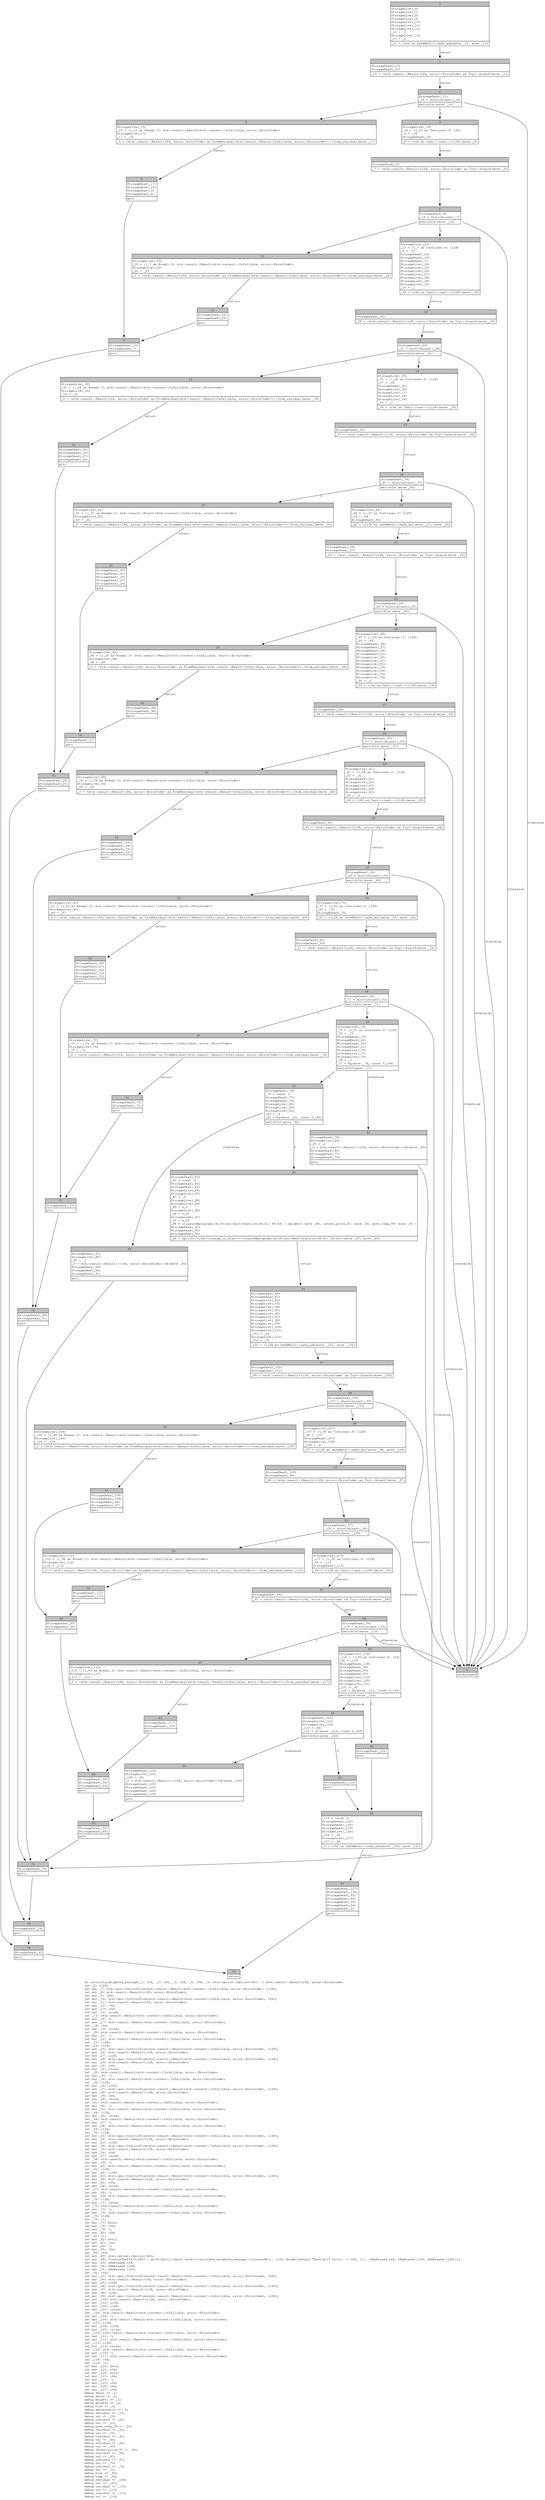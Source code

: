digraph Mir_0_2852 {
    graph [fontname="Courier, monospace"];
    node [fontname="Courier, monospace"];
    edge [fontname="Courier, monospace"];
    label=<fn calculate_weighted_average(_1: i64, _2: i64, _3: i64, _4: i64, _5: std::option::Option&lt;i64&gt;) -&gt; std::result::Result&lt;i64, error::ErrorCode&gt;<br align="left"/>let _6: i128;<br align="left"/>let mut _7: std::ops::ControlFlow&lt;std::result::Result&lt;std::convert::Infallible, error::ErrorCode&gt;, i128&gt;;<br align="left"/>let mut _8: std::result::Result&lt;i128, error::ErrorCode&gt;;<br align="left"/>let mut _9: i64;<br align="left"/>let mut _10: std::ops::ControlFlow&lt;std::result::Result&lt;std::convert::Infallible, error::ErrorCode&gt;, i64&gt;;<br align="left"/>let mut _11: std::result::Result&lt;i64, error::ErrorCode&gt;;<br align="left"/>let mut _12: i64;<br align="left"/>let mut _13: i64;<br align="left"/>let mut _14: isize;<br align="left"/>let _15: std::result::Result&lt;std::convert::Infallible, error::ErrorCode&gt;;<br align="left"/>let mut _16: !;<br align="left"/>let mut _17: std::result::Result&lt;std::convert::Infallible, error::ErrorCode&gt;;<br align="left"/>let _18: i64;<br align="left"/>let mut _19: isize;<br align="left"/>let _20: std::result::Result&lt;std::convert::Infallible, error::ErrorCode&gt;;<br align="left"/>let mut _21: !;<br align="left"/>let mut _22: std::result::Result&lt;std::convert::Infallible, error::ErrorCode&gt;;<br align="left"/>let _23: i128;<br align="left"/>let _24: i128;<br align="left"/>let mut _25: std::ops::ControlFlow&lt;std::result::Result&lt;std::convert::Infallible, error::ErrorCode&gt;, i128&gt;;<br align="left"/>let mut _26: std::result::Result&lt;i128, error::ErrorCode&gt;;<br align="left"/>let mut _27: i128;<br align="left"/>let mut _28: std::ops::ControlFlow&lt;std::result::Result&lt;std::convert::Infallible, error::ErrorCode&gt;, i128&gt;;<br align="left"/>let mut _29: std::result::Result&lt;i128, error::ErrorCode&gt;;<br align="left"/>let mut _30: i64;<br align="left"/>let mut _31: isize;<br align="left"/>let _32: std::result::Result&lt;std::convert::Infallible, error::ErrorCode&gt;;<br align="left"/>let mut _33: !;<br align="left"/>let mut _34: std::result::Result&lt;std::convert::Infallible, error::ErrorCode&gt;;<br align="left"/>let _35: i128;<br align="left"/>let mut _36: i128;<br align="left"/>let mut _37: std::ops::ControlFlow&lt;std::result::Result&lt;std::convert::Infallible, error::ErrorCode&gt;, i128&gt;;<br align="left"/>let mut _38: std::result::Result&lt;i128, error::ErrorCode&gt;;<br align="left"/>let mut _39: i64;<br align="left"/>let mut _40: isize;<br align="left"/>let _41: std::result::Result&lt;std::convert::Infallible, error::ErrorCode&gt;;<br align="left"/>let mut _42: !;<br align="left"/>let mut _43: std::result::Result&lt;std::convert::Infallible, error::ErrorCode&gt;;<br align="left"/>let _44: i128;<br align="left"/>let mut _45: isize;<br align="left"/>let _46: std::result::Result&lt;std::convert::Infallible, error::ErrorCode&gt;;<br align="left"/>let mut _47: !;<br align="left"/>let mut _48: std::result::Result&lt;std::convert::Infallible, error::ErrorCode&gt;;<br align="left"/>let _49: i128;<br align="left"/>let _50: i128;<br align="left"/>let mut _51: std::ops::ControlFlow&lt;std::result::Result&lt;std::convert::Infallible, error::ErrorCode&gt;, i128&gt;;<br align="left"/>let mut _52: std::result::Result&lt;i128, error::ErrorCode&gt;;<br align="left"/>let mut _53: i128;<br align="left"/>let mut _54: std::ops::ControlFlow&lt;std::result::Result&lt;std::convert::Infallible, error::ErrorCode&gt;, i128&gt;;<br align="left"/>let mut _55: std::result::Result&lt;i128, error::ErrorCode&gt;;<br align="left"/>let mut _56: i64;<br align="left"/>let mut _57: isize;<br align="left"/>let _58: std::result::Result&lt;std::convert::Infallible, error::ErrorCode&gt;;<br align="left"/>let mut _59: !;<br align="left"/>let mut _60: std::result::Result&lt;std::convert::Infallible, error::ErrorCode&gt;;<br align="left"/>let _61: i128;<br align="left"/>let mut _62: i128;<br align="left"/>let mut _63: std::ops::ControlFlow&lt;std::result::Result&lt;std::convert::Infallible, error::ErrorCode&gt;, i128&gt;;<br align="left"/>let mut _64: std::result::Result&lt;i128, error::ErrorCode&gt;;<br align="left"/>let mut _65: i64;<br align="left"/>let mut _66: isize;<br align="left"/>let _67: std::result::Result&lt;std::convert::Infallible, error::ErrorCode&gt;;<br align="left"/>let mut _68: !;<br align="left"/>let mut _69: std::result::Result&lt;std::convert::Infallible, error::ErrorCode&gt;;<br align="left"/>let _70: i128;<br align="left"/>let mut _71: isize;<br align="left"/>let _72: std::result::Result&lt;std::convert::Infallible, error::ErrorCode&gt;;<br align="left"/>let mut _73: !;<br align="left"/>let mut _74: std::result::Result&lt;std::convert::Infallible, error::ErrorCode&gt;;<br align="left"/>let _75: i128;<br align="left"/>let _76: ();<br align="left"/>let mut _77: bool;<br align="left"/>let mut _78: i64;<br align="left"/>let mut _79: !;<br align="left"/>let mut _80: i64;<br align="left"/>let _81: ();<br align="left"/>let mut _82: bool;<br align="left"/>let mut _83: i64;<br align="left"/>let mut _84: !;<br align="left"/>let mut _85: i64;<br align="left"/>let _86: i64;<br align="left"/>let mut _87: std::option::Option&lt;i64&gt;;<br align="left"/>let mut _88: Closure(DefId(0:2853 ~ drift[d311]::math::stats::calculate_weighted_average::{closure#0}), [i32, Binder(extern &quot;RustCall&quot; fn(()) -&gt; i64, []), (&amp;ReErased i64, &amp;ReErased i128, &amp;ReErased i128)]);<br align="left"/>let mut _89: &amp;ReErased i64;<br align="left"/>let mut _90: &amp;ReErased i128;<br align="left"/>let mut _91: &amp;ReErased i128;<br align="left"/>let _92: i64;<br align="left"/>let mut _93: std::ops::ControlFlow&lt;std::result::Result&lt;std::convert::Infallible, error::ErrorCode&gt;, i64&gt;;<br align="left"/>let mut _94: std::result::Result&lt;i64, error::ErrorCode&gt;;<br align="left"/>let mut _95: i128;<br align="left"/>let mut _96: std::ops::ControlFlow&lt;std::result::Result&lt;std::convert::Infallible, error::ErrorCode&gt;, i128&gt;;<br align="left"/>let mut _97: std::result::Result&lt;i128, error::ErrorCode&gt;;<br align="left"/>let mut _98: i128;<br align="left"/>let mut _99: std::ops::ControlFlow&lt;std::result::Result&lt;std::convert::Infallible, error::ErrorCode&gt;, i128&gt;;<br align="left"/>let mut _100: std::result::Result&lt;i128, error::ErrorCode&gt;;<br align="left"/>let mut _101: i128;<br align="left"/>let mut _102: i128;<br align="left"/>let mut _103: isize;<br align="left"/>let _104: std::result::Result&lt;std::convert::Infallible, error::ErrorCode&gt;;<br align="left"/>let mut _105: !;<br align="left"/>let mut _106: std::result::Result&lt;std::convert::Infallible, error::ErrorCode&gt;;<br align="left"/>let _107: i128;<br align="left"/>let mut _108: i128;<br align="left"/>let mut _109: isize;<br align="left"/>let _110: std::result::Result&lt;std::convert::Infallible, error::ErrorCode&gt;;<br align="left"/>let mut _111: !;<br align="left"/>let mut _112: std::result::Result&lt;std::convert::Infallible, error::ErrorCode&gt;;<br align="left"/>let _113: i128;<br align="left"/>let mut _114: isize;<br align="left"/>let _115: std::result::Result&lt;std::convert::Infallible, error::ErrorCode&gt;;<br align="left"/>let mut _116: !;<br align="left"/>let mut _117: std::result::Result&lt;std::convert::Infallible, error::ErrorCode&gt;;<br align="left"/>let _118: i64;<br align="left"/>let _119: ();<br align="left"/>let mut _120: bool;<br align="left"/>let mut _121: i64;<br align="left"/>let mut _122: bool;<br align="left"/>let mut _123: i64;<br align="left"/>let mut _124: !;<br align="left"/>let mut _125: i64;<br align="left"/>let mut _126: i64;<br align="left"/>let mut _127: i64;<br align="left"/>debug data1 =&gt; _1;<br align="left"/>debug data2 =&gt; _2;<br align="left"/>debug weight1 =&gt; _3;<br align="left"/>debug weight2 =&gt; _4;<br align="left"/>debug bias =&gt; _5;<br align="left"/>debug denominator =&gt; _6;<br align="left"/>debug residual =&gt; _15;<br align="left"/>debug val =&gt; _18;<br align="left"/>debug residual =&gt; _20;<br align="left"/>debug val =&gt; _23;<br align="left"/>debug prev_twap_99 =&gt; _24;<br align="left"/>debug residual =&gt; _32;<br align="left"/>debug val =&gt; _35;<br align="left"/>debug residual =&gt; _41;<br align="left"/>debug val =&gt; _44;<br align="left"/>debug residual =&gt; _46;<br align="left"/>debug val =&gt; _49;<br align="left"/>debug latest_price_01 =&gt; _50;<br align="left"/>debug residual =&gt; _58;<br align="left"/>debug val =&gt; _61;<br align="left"/>debug residual =&gt; _67;<br align="left"/>debug val =&gt; _70;<br align="left"/>debug residual =&gt; _72;<br align="left"/>debug val =&gt; _75;<br align="left"/>debug bias =&gt; _86;<br align="left"/>debug twap =&gt; _92;<br align="left"/>debug residual =&gt; _104;<br align="left"/>debug val =&gt; _107;<br align="left"/>debug residual =&gt; _110;<br align="left"/>debug val =&gt; _113;<br align="left"/>debug residual =&gt; _115;<br align="left"/>debug val =&gt; _118;<br align="left"/>>;
    bb0__0_2852 [shape="none", label=<<table border="0" cellborder="1" cellspacing="0"><tr><td bgcolor="gray" align="center" colspan="1">0</td></tr><tr><td align="left" balign="left">StorageLive(_6)<br/>StorageLive(_7)<br/>StorageLive(_8)<br/>StorageLive(_9)<br/>StorageLive(_10)<br/>StorageLive(_11)<br/>StorageLive(_12)<br/>_12 = _3<br/>StorageLive(_13)<br/>_13 = _4<br/></td></tr><tr><td align="left">_11 = &lt;i64 as SafeMath&gt;::safe_add(move _12, move _13)</td></tr></table>>];
    bb1__0_2852 [shape="none", label=<<table border="0" cellborder="1" cellspacing="0"><tr><td bgcolor="gray" align="center" colspan="1">1</td></tr><tr><td align="left" balign="left">StorageDead(_13)<br/>StorageDead(_12)<br/></td></tr><tr><td align="left">_10 = &lt;std::result::Result&lt;i64, error::ErrorCode&gt; as Try&gt;::branch(move _11)</td></tr></table>>];
    bb2__0_2852 [shape="none", label=<<table border="0" cellborder="1" cellspacing="0"><tr><td bgcolor="gray" align="center" colspan="1">2</td></tr><tr><td align="left" balign="left">StorageDead(_11)<br/>_14 = discriminant(_10)<br/></td></tr><tr><td align="left">switchInt(move _14)</td></tr></table>>];
    bb3__0_2852 [shape="none", label=<<table border="0" cellborder="1" cellspacing="0"><tr><td bgcolor="gray" align="center" colspan="1">3</td></tr><tr><td align="left" balign="left">StorageLive(_18)<br/>_18 = ((_10 as Continue).0: i64)<br/>_9 = _18<br/>StorageDead(_18)<br/></td></tr><tr><td align="left">_8 = &lt;i64 as Cast&gt;::cast::&lt;i128&gt;(move _9)</td></tr></table>>];
    bb4__0_2852 [shape="none", label=<<table border="0" cellborder="1" cellspacing="0"><tr><td bgcolor="gray" align="center" colspan="1">4</td></tr><tr><td align="left">unreachable</td></tr></table>>];
    bb5__0_2852 [shape="none", label=<<table border="0" cellborder="1" cellspacing="0"><tr><td bgcolor="gray" align="center" colspan="1">5</td></tr><tr><td align="left" balign="left">StorageLive(_15)<br/>_15 = ((_10 as Break).0: std::result::Result&lt;std::convert::Infallible, error::ErrorCode&gt;)<br/>StorageLive(_17)<br/>_17 = _15<br/></td></tr><tr><td align="left">_0 = &lt;std::result::Result&lt;i64, error::ErrorCode&gt; as FromResidual&lt;std::result::Result&lt;Infallible, error::ErrorCode&gt;&gt;&gt;::from_residual(move _17)</td></tr></table>>];
    bb6__0_2852 [shape="none", label=<<table border="0" cellborder="1" cellspacing="0"><tr><td bgcolor="gray" align="center" colspan="1">6</td></tr><tr><td align="left" balign="left">StorageDead(_17)<br/>StorageDead(_15)<br/>StorageDead(_9)<br/>StorageDead(_8)<br/></td></tr><tr><td align="left">goto</td></tr></table>>];
    bb7__0_2852 [shape="none", label=<<table border="0" cellborder="1" cellspacing="0"><tr><td bgcolor="gray" align="center" colspan="1">7</td></tr><tr><td align="left" balign="left">StorageDead(_9)<br/></td></tr><tr><td align="left">_7 = &lt;std::result::Result&lt;i128, error::ErrorCode&gt; as Try&gt;::branch(move _8)</td></tr></table>>];
    bb8__0_2852 [shape="none", label=<<table border="0" cellborder="1" cellspacing="0"><tr><td bgcolor="gray" align="center" colspan="1">8</td></tr><tr><td align="left" balign="left">StorageDead(_8)<br/>_19 = discriminant(_7)<br/></td></tr><tr><td align="left">switchInt(move _19)</td></tr></table>>];
    bb9__0_2852 [shape="none", label=<<table border="0" cellborder="1" cellspacing="0"><tr><td bgcolor="gray" align="center" colspan="1">9</td></tr><tr><td align="left" balign="left">StorageLive(_23)<br/>_23 = ((_7 as Continue).0: i128)<br/>_6 = _23<br/>StorageDead(_23)<br/>StorageDead(_10)<br/>StorageDead(_7)<br/>StorageLive(_24)<br/>StorageLive(_25)<br/>StorageLive(_26)<br/>StorageLive(_27)<br/>StorageLive(_28)<br/>StorageLive(_29)<br/>StorageLive(_30)<br/>_30 = _1<br/></td></tr><tr><td align="left">_29 = &lt;i64 as Cast&gt;::cast::&lt;i128&gt;(move _30)</td></tr></table>>];
    bb10__0_2852 [shape="none", label=<<table border="0" cellborder="1" cellspacing="0"><tr><td bgcolor="gray" align="center" colspan="1">10</td></tr><tr><td align="left" balign="left">StorageLive(_20)<br/>_20 = ((_7 as Break).0: std::result::Result&lt;std::convert::Infallible, error::ErrorCode&gt;)<br/>StorageLive(_22)<br/>_22 = _20<br/></td></tr><tr><td align="left">_0 = &lt;std::result::Result&lt;i64, error::ErrorCode&gt; as FromResidual&lt;std::result::Result&lt;Infallible, error::ErrorCode&gt;&gt;&gt;::from_residual(move _22)</td></tr></table>>];
    bb11__0_2852 [shape="none", label=<<table border="0" cellborder="1" cellspacing="0"><tr><td bgcolor="gray" align="center" colspan="1">11</td></tr><tr><td align="left" balign="left">StorageDead(_22)<br/>StorageDead(_20)<br/></td></tr><tr><td align="left">goto</td></tr></table>>];
    bb12__0_2852 [shape="none", label=<<table border="0" cellborder="1" cellspacing="0"><tr><td bgcolor="gray" align="center" colspan="1">12</td></tr><tr><td align="left" balign="left">StorageDead(_30)<br/></td></tr><tr><td align="left">_28 = &lt;std::result::Result&lt;i128, error::ErrorCode&gt; as Try&gt;::branch(move _29)</td></tr></table>>];
    bb13__0_2852 [shape="none", label=<<table border="0" cellborder="1" cellspacing="0"><tr><td bgcolor="gray" align="center" colspan="1">13</td></tr><tr><td align="left" balign="left">StorageDead(_29)<br/>_31 = discriminant(_28)<br/></td></tr><tr><td align="left">switchInt(move _31)</td></tr></table>>];
    bb14__0_2852 [shape="none", label=<<table border="0" cellborder="1" cellspacing="0"><tr><td bgcolor="gray" align="center" colspan="1">14</td></tr><tr><td align="left" balign="left">StorageLive(_35)<br/>_35 = ((_28 as Continue).0: i128)<br/>_27 = _35<br/>StorageDead(_35)<br/>StorageLive(_36)<br/>StorageLive(_37)<br/>StorageLive(_38)<br/>StorageLive(_39)<br/>_39 = _3<br/></td></tr><tr><td align="left">_38 = &lt;i64 as Cast&gt;::cast::&lt;i128&gt;(move _39)</td></tr></table>>];
    bb15__0_2852 [shape="none", label=<<table border="0" cellborder="1" cellspacing="0"><tr><td bgcolor="gray" align="center" colspan="1">15</td></tr><tr><td align="left" balign="left">StorageLive(_32)<br/>_32 = ((_28 as Break).0: std::result::Result&lt;std::convert::Infallible, error::ErrorCode&gt;)<br/>StorageLive(_34)<br/>_34 = _32<br/></td></tr><tr><td align="left">_0 = &lt;std::result::Result&lt;i64, error::ErrorCode&gt; as FromResidual&lt;std::result::Result&lt;Infallible, error::ErrorCode&gt;&gt;&gt;::from_residual(move _34)</td></tr></table>>];
    bb16__0_2852 [shape="none", label=<<table border="0" cellborder="1" cellspacing="0"><tr><td bgcolor="gray" align="center" colspan="1">16</td></tr><tr><td align="left" balign="left">StorageDead(_34)<br/>StorageDead(_32)<br/>StorageDead(_27)<br/>StorageDead(_26)<br/></td></tr><tr><td align="left">goto</td></tr></table>>];
    bb17__0_2852 [shape="none", label=<<table border="0" cellborder="1" cellspacing="0"><tr><td bgcolor="gray" align="center" colspan="1">17</td></tr><tr><td align="left" balign="left">StorageDead(_39)<br/></td></tr><tr><td align="left">_37 = &lt;std::result::Result&lt;i128, error::ErrorCode&gt; as Try&gt;::branch(move _38)</td></tr></table>>];
    bb18__0_2852 [shape="none", label=<<table border="0" cellborder="1" cellspacing="0"><tr><td bgcolor="gray" align="center" colspan="1">18</td></tr><tr><td align="left" balign="left">StorageDead(_38)<br/>_40 = discriminant(_37)<br/></td></tr><tr><td align="left">switchInt(move _40)</td></tr></table>>];
    bb19__0_2852 [shape="none", label=<<table border="0" cellborder="1" cellspacing="0"><tr><td bgcolor="gray" align="center" colspan="1">19</td></tr><tr><td align="left" balign="left">StorageLive(_44)<br/>_44 = ((_37 as Continue).0: i128)<br/>_36 = _44<br/>StorageDead(_44)<br/></td></tr><tr><td align="left">_26 = &lt;i128 as SafeMath&gt;::safe_mul(move _27, move _36)</td></tr></table>>];
    bb20__0_2852 [shape="none", label=<<table border="0" cellborder="1" cellspacing="0"><tr><td bgcolor="gray" align="center" colspan="1">20</td></tr><tr><td align="left" balign="left">StorageLive(_41)<br/>_41 = ((_37 as Break).0: std::result::Result&lt;std::convert::Infallible, error::ErrorCode&gt;)<br/>StorageLive(_43)<br/>_43 = _41<br/></td></tr><tr><td align="left">_0 = &lt;std::result::Result&lt;i64, error::ErrorCode&gt; as FromResidual&lt;std::result::Result&lt;Infallible, error::ErrorCode&gt;&gt;&gt;::from_residual(move _43)</td></tr></table>>];
    bb21__0_2852 [shape="none", label=<<table border="0" cellborder="1" cellspacing="0"><tr><td bgcolor="gray" align="center" colspan="1">21</td></tr><tr><td align="left" balign="left">StorageDead(_43)<br/>StorageDead(_41)<br/>StorageDead(_36)<br/>StorageDead(_27)<br/>StorageDead(_26)<br/></td></tr><tr><td align="left">goto</td></tr></table>>];
    bb22__0_2852 [shape="none", label=<<table border="0" cellborder="1" cellspacing="0"><tr><td bgcolor="gray" align="center" colspan="1">22</td></tr><tr><td align="left" balign="left">StorageDead(_36)<br/>StorageDead(_27)<br/></td></tr><tr><td align="left">_25 = &lt;std::result::Result&lt;i128, error::ErrorCode&gt; as Try&gt;::branch(move _26)</td></tr></table>>];
    bb23__0_2852 [shape="none", label=<<table border="0" cellborder="1" cellspacing="0"><tr><td bgcolor="gray" align="center" colspan="1">23</td></tr><tr><td align="left" balign="left">StorageDead(_26)<br/>_45 = discriminant(_25)<br/></td></tr><tr><td align="left">switchInt(move _45)</td></tr></table>>];
    bb24__0_2852 [shape="none", label=<<table border="0" cellborder="1" cellspacing="0"><tr><td bgcolor="gray" align="center" colspan="1">24</td></tr><tr><td align="left" balign="left">StorageLive(_49)<br/>_49 = ((_25 as Continue).0: i128)<br/>_24 = _49<br/>StorageDead(_49)<br/>StorageDead(_37)<br/>StorageDead(_28)<br/>StorageDead(_25)<br/>StorageLive(_50)<br/>StorageLive(_51)<br/>StorageLive(_52)<br/>StorageLive(_53)<br/>StorageLive(_54)<br/>StorageLive(_55)<br/>StorageLive(_56)<br/>_56 = _2<br/></td></tr><tr><td align="left">_55 = &lt;i64 as Cast&gt;::cast::&lt;i128&gt;(move _56)</td></tr></table>>];
    bb25__0_2852 [shape="none", label=<<table border="0" cellborder="1" cellspacing="0"><tr><td bgcolor="gray" align="center" colspan="1">25</td></tr><tr><td align="left" balign="left">StorageLive(_46)<br/>_46 = ((_25 as Break).0: std::result::Result&lt;std::convert::Infallible, error::ErrorCode&gt;)<br/>StorageLive(_48)<br/>_48 = _46<br/></td></tr><tr><td align="left">_0 = &lt;std::result::Result&lt;i64, error::ErrorCode&gt; as FromResidual&lt;std::result::Result&lt;Infallible, error::ErrorCode&gt;&gt;&gt;::from_residual(move _48)</td></tr></table>>];
    bb26__0_2852 [shape="none", label=<<table border="0" cellborder="1" cellspacing="0"><tr><td bgcolor="gray" align="center" colspan="1">26</td></tr><tr><td align="left" balign="left">StorageDead(_48)<br/>StorageDead(_46)<br/></td></tr><tr><td align="left">goto</td></tr></table>>];
    bb27__0_2852 [shape="none", label=<<table border="0" cellborder="1" cellspacing="0"><tr><td bgcolor="gray" align="center" colspan="1">27</td></tr><tr><td align="left" balign="left">StorageDead(_56)<br/></td></tr><tr><td align="left">_54 = &lt;std::result::Result&lt;i128, error::ErrorCode&gt; as Try&gt;::branch(move _55)</td></tr></table>>];
    bb28__0_2852 [shape="none", label=<<table border="0" cellborder="1" cellspacing="0"><tr><td bgcolor="gray" align="center" colspan="1">28</td></tr><tr><td align="left" balign="left">StorageDead(_55)<br/>_57 = discriminant(_54)<br/></td></tr><tr><td align="left">switchInt(move _57)</td></tr></table>>];
    bb29__0_2852 [shape="none", label=<<table border="0" cellborder="1" cellspacing="0"><tr><td bgcolor="gray" align="center" colspan="1">29</td></tr><tr><td align="left" balign="left">StorageLive(_61)<br/>_61 = ((_54 as Continue).0: i128)<br/>_53 = _61<br/>StorageDead(_61)<br/>StorageLive(_62)<br/>StorageLive(_63)<br/>StorageLive(_64)<br/>StorageLive(_65)<br/>_65 = _4<br/></td></tr><tr><td align="left">_64 = &lt;i64 as Cast&gt;::cast::&lt;i128&gt;(move _65)</td></tr></table>>];
    bb30__0_2852 [shape="none", label=<<table border="0" cellborder="1" cellspacing="0"><tr><td bgcolor="gray" align="center" colspan="1">30</td></tr><tr><td align="left" balign="left">StorageLive(_58)<br/>_58 = ((_54 as Break).0: std::result::Result&lt;std::convert::Infallible, error::ErrorCode&gt;)<br/>StorageLive(_60)<br/>_60 = _58<br/></td></tr><tr><td align="left">_0 = &lt;std::result::Result&lt;i64, error::ErrorCode&gt; as FromResidual&lt;std::result::Result&lt;Infallible, error::ErrorCode&gt;&gt;&gt;::from_residual(move _60)</td></tr></table>>];
    bb31__0_2852 [shape="none", label=<<table border="0" cellborder="1" cellspacing="0"><tr><td bgcolor="gray" align="center" colspan="1">31</td></tr><tr><td align="left" balign="left">StorageDead(_60)<br/>StorageDead(_58)<br/>StorageDead(_53)<br/>StorageDead(_52)<br/></td></tr><tr><td align="left">goto</td></tr></table>>];
    bb32__0_2852 [shape="none", label=<<table border="0" cellborder="1" cellspacing="0"><tr><td bgcolor="gray" align="center" colspan="1">32</td></tr><tr><td align="left" balign="left">StorageDead(_65)<br/></td></tr><tr><td align="left">_63 = &lt;std::result::Result&lt;i128, error::ErrorCode&gt; as Try&gt;::branch(move _64)</td></tr></table>>];
    bb33__0_2852 [shape="none", label=<<table border="0" cellborder="1" cellspacing="0"><tr><td bgcolor="gray" align="center" colspan="1">33</td></tr><tr><td align="left" balign="left">StorageDead(_64)<br/>_66 = discriminant(_63)<br/></td></tr><tr><td align="left">switchInt(move _66)</td></tr></table>>];
    bb34__0_2852 [shape="none", label=<<table border="0" cellborder="1" cellspacing="0"><tr><td bgcolor="gray" align="center" colspan="1">34</td></tr><tr><td align="left" balign="left">StorageLive(_70)<br/>_70 = ((_63 as Continue).0: i128)<br/>_62 = _70<br/>StorageDead(_70)<br/></td></tr><tr><td align="left">_52 = &lt;i128 as SafeMath&gt;::safe_mul(move _53, move _62)</td></tr></table>>];
    bb35__0_2852 [shape="none", label=<<table border="0" cellborder="1" cellspacing="0"><tr><td bgcolor="gray" align="center" colspan="1">35</td></tr><tr><td align="left" balign="left">StorageLive(_67)<br/>_67 = ((_63 as Break).0: std::result::Result&lt;std::convert::Infallible, error::ErrorCode&gt;)<br/>StorageLive(_69)<br/>_69 = _67<br/></td></tr><tr><td align="left">_0 = &lt;std::result::Result&lt;i64, error::ErrorCode&gt; as FromResidual&lt;std::result::Result&lt;Infallible, error::ErrorCode&gt;&gt;&gt;::from_residual(move _69)</td></tr></table>>];
    bb36__0_2852 [shape="none", label=<<table border="0" cellborder="1" cellspacing="0"><tr><td bgcolor="gray" align="center" colspan="1">36</td></tr><tr><td align="left" balign="left">StorageDead(_69)<br/>StorageDead(_67)<br/>StorageDead(_62)<br/>StorageDead(_53)<br/>StorageDead(_52)<br/></td></tr><tr><td align="left">goto</td></tr></table>>];
    bb37__0_2852 [shape="none", label=<<table border="0" cellborder="1" cellspacing="0"><tr><td bgcolor="gray" align="center" colspan="1">37</td></tr><tr><td align="left" balign="left">StorageDead(_62)<br/>StorageDead(_53)<br/></td></tr><tr><td align="left">_51 = &lt;std::result::Result&lt;i128, error::ErrorCode&gt; as Try&gt;::branch(move _52)</td></tr></table>>];
    bb38__0_2852 [shape="none", label=<<table border="0" cellborder="1" cellspacing="0"><tr><td bgcolor="gray" align="center" colspan="1">38</td></tr><tr><td align="left" balign="left">StorageDead(_52)<br/>_71 = discriminant(_51)<br/></td></tr><tr><td align="left">switchInt(move _71)</td></tr></table>>];
    bb39__0_2852 [shape="none", label=<<table border="0" cellborder="1" cellspacing="0"><tr><td bgcolor="gray" align="center" colspan="1">39</td></tr><tr><td align="left" balign="left">StorageLive(_75)<br/>_75 = ((_51 as Continue).0: i128)<br/>_50 = _75<br/>StorageDead(_75)<br/>StorageDead(_63)<br/>StorageDead(_54)<br/>StorageDead(_51)<br/>StorageLive(_76)<br/>StorageLive(_77)<br/>StorageLive(_78)<br/>_78 = _3<br/>_77 = Eq(move _78, const 0_i64)<br/></td></tr><tr><td align="left">switchInt(move _77)</td></tr></table>>];
    bb40__0_2852 [shape="none", label=<<table border="0" cellborder="1" cellspacing="0"><tr><td bgcolor="gray" align="center" colspan="1">40</td></tr><tr><td align="left" balign="left">StorageLive(_72)<br/>_72 = ((_51 as Break).0: std::result::Result&lt;std::convert::Infallible, error::ErrorCode&gt;)<br/>StorageLive(_74)<br/>_74 = _72<br/></td></tr><tr><td align="left">_0 = &lt;std::result::Result&lt;i64, error::ErrorCode&gt; as FromResidual&lt;std::result::Result&lt;Infallible, error::ErrorCode&gt;&gt;&gt;::from_residual(move _74)</td></tr></table>>];
    bb41__0_2852 [shape="none", label=<<table border="0" cellborder="1" cellspacing="0"><tr><td bgcolor="gray" align="center" colspan="1">41</td></tr><tr><td align="left" balign="left">StorageDead(_74)<br/>StorageDead(_72)<br/></td></tr><tr><td align="left">goto</td></tr></table>>];
    bb42__0_2852 [shape="none", label=<<table border="0" cellborder="1" cellspacing="0"><tr><td bgcolor="gray" align="center" colspan="1">42</td></tr><tr><td align="left" balign="left">StorageDead(_78)<br/>StorageLive(_80)<br/>_80 = _2<br/>_0 = std::result::Result::&lt;i64, error::ErrorCode&gt;::Ok(move _80)<br/>StorageDead(_80)<br/>StorageDead(_77)<br/>StorageDead(_76)<br/></td></tr><tr><td align="left">goto</td></tr></table>>];
    bb43__0_2852 [shape="none", label=<<table border="0" cellborder="1" cellspacing="0"><tr><td bgcolor="gray" align="center" colspan="1">43</td></tr><tr><td align="left" balign="left">StorageDead(_78)<br/>_76 = const ()<br/>StorageDead(_77)<br/>StorageDead(_76)<br/>StorageLive(_81)<br/>StorageLive(_82)<br/>StorageLive(_83)<br/>_83 = _4<br/>_82 = Eq(move _83, const 0_i64)<br/></td></tr><tr><td align="left">switchInt(move _82)</td></tr></table>>];
    bb44__0_2852 [shape="none", label=<<table border="0" cellborder="1" cellspacing="0"><tr><td bgcolor="gray" align="center" colspan="1">44</td></tr><tr><td align="left" balign="left">StorageDead(_83)<br/>StorageLive(_85)<br/>_85 = _1<br/>_0 = std::result::Result::&lt;i64, error::ErrorCode&gt;::Ok(move _85)<br/>StorageDead(_85)<br/>StorageDead(_82)<br/>StorageDead(_81)<br/></td></tr><tr><td align="left">goto</td></tr></table>>];
    bb45__0_2852 [shape="none", label=<<table border="0" cellborder="1" cellspacing="0"><tr><td bgcolor="gray" align="center" colspan="1">45</td></tr><tr><td align="left" balign="left">StorageDead(_83)<br/>_81 = const ()<br/>StorageDead(_82)<br/>StorageDead(_81)<br/>StorageLive(_86)<br/>StorageLive(_87)<br/>_87 = _5<br/>StorageLive(_88)<br/>StorageLive(_89)<br/>_89 = &amp;_4<br/>StorageLive(_90)<br/>_90 = &amp;_50<br/>StorageLive(_91)<br/>_91 = &amp;_24<br/>_88 = {closure@programs/drift/src/math/stats.rs:40:41: 40:43} { weight2: move _89, latest_price_01: move _90, prev_twap_99: move _91 }<br/>StorageDead(_91)<br/>StorageDead(_90)<br/>StorageDead(_89)<br/></td></tr><tr><td align="left">_86 = Option::&lt;i64&gt;::unwrap_or_else::&lt;{closure@programs/drift/src/math/stats.rs:40:41: 40:43}&gt;(move _87, move _88)</td></tr></table>>];
    bb46__0_2852 [shape="none", label=<<table border="0" cellborder="1" cellspacing="0"><tr><td bgcolor="gray" align="center" colspan="1">46</td></tr><tr><td align="left" balign="left">StorageDead(_88)<br/>StorageDead(_87)<br/>StorageLive(_92)<br/>StorageLive(_93)<br/>StorageLive(_94)<br/>StorageLive(_95)<br/>StorageLive(_96)<br/>StorageLive(_97)<br/>StorageLive(_98)<br/>StorageLive(_99)<br/>StorageLive(_100)<br/>StorageLive(_101)<br/>_101 = _24<br/>StorageLive(_102)<br/>_102 = _50<br/></td></tr><tr><td align="left">_100 = &lt;i128 as SafeMath&gt;::safe_add(move _101, move _102)</td></tr></table>>];
    bb47__0_2852 [shape="none", label=<<table border="0" cellborder="1" cellspacing="0"><tr><td bgcolor="gray" align="center" colspan="1">47</td></tr><tr><td align="left" balign="left">StorageDead(_102)<br/>StorageDead(_101)<br/></td></tr><tr><td align="left">_99 = &lt;std::result::Result&lt;i128, error::ErrorCode&gt; as Try&gt;::branch(move _100)</td></tr></table>>];
    bb48__0_2852 [shape="none", label=<<table border="0" cellborder="1" cellspacing="0"><tr><td bgcolor="gray" align="center" colspan="1">48</td></tr><tr><td align="left" balign="left">StorageDead(_100)<br/>_103 = discriminant(_99)<br/></td></tr><tr><td align="left">switchInt(move _103)</td></tr></table>>];
    bb49__0_2852 [shape="none", label=<<table border="0" cellborder="1" cellspacing="0"><tr><td bgcolor="gray" align="center" colspan="1">49</td></tr><tr><td align="left" balign="left">StorageLive(_107)<br/>_107 = ((_99 as Continue).0: i128)<br/>_98 = _107<br/>StorageDead(_107)<br/>StorageLive(_108)<br/>_108 = _6<br/></td></tr><tr><td align="left">_97 = &lt;i128 as SafeMath&gt;::safe_div(move _98, move _108)</td></tr></table>>];
    bb50__0_2852 [shape="none", label=<<table border="0" cellborder="1" cellspacing="0"><tr><td bgcolor="gray" align="center" colspan="1">50</td></tr><tr><td align="left" balign="left">StorageLive(_104)<br/>_104 = ((_99 as Break).0: std::result::Result&lt;std::convert::Infallible, error::ErrorCode&gt;)<br/>StorageLive(_106)<br/>_106 = _104<br/></td></tr><tr><td align="left">_0 = &lt;std::result::Result&lt;i64, error::ErrorCode&gt; as FromResidual&lt;std::result::Result&lt;Infallible, error::ErrorCode&gt;&gt;&gt;::from_residual(move _106)</td></tr></table>>];
    bb51__0_2852 [shape="none", label=<<table border="0" cellborder="1" cellspacing="0"><tr><td bgcolor="gray" align="center" colspan="1">51</td></tr><tr><td align="left" balign="left">StorageDead(_106)<br/>StorageDead(_104)<br/>StorageDead(_98)<br/>StorageDead(_97)<br/></td></tr><tr><td align="left">goto</td></tr></table>>];
    bb52__0_2852 [shape="none", label=<<table border="0" cellborder="1" cellspacing="0"><tr><td bgcolor="gray" align="center" colspan="1">52</td></tr><tr><td align="left" balign="left">StorageDead(_108)<br/>StorageDead(_98)<br/></td></tr><tr><td align="left">_96 = &lt;std::result::Result&lt;i128, error::ErrorCode&gt; as Try&gt;::branch(move _97)</td></tr></table>>];
    bb53__0_2852 [shape="none", label=<<table border="0" cellborder="1" cellspacing="0"><tr><td bgcolor="gray" align="center" colspan="1">53</td></tr><tr><td align="left" balign="left">StorageDead(_97)<br/>_109 = discriminant(_96)<br/></td></tr><tr><td align="left">switchInt(move _109)</td></tr></table>>];
    bb54__0_2852 [shape="none", label=<<table border="0" cellborder="1" cellspacing="0"><tr><td bgcolor="gray" align="center" colspan="1">54</td></tr><tr><td align="left" balign="left">StorageLive(_113)<br/>_113 = ((_96 as Continue).0: i128)<br/>_95 = _113<br/>StorageDead(_113)<br/></td></tr><tr><td align="left">_94 = &lt;i128 as Cast&gt;::cast::&lt;i64&gt;(move _95)</td></tr></table>>];
    bb55__0_2852 [shape="none", label=<<table border="0" cellborder="1" cellspacing="0"><tr><td bgcolor="gray" align="center" colspan="1">55</td></tr><tr><td align="left" balign="left">StorageLive(_110)<br/>_110 = ((_96 as Break).0: std::result::Result&lt;std::convert::Infallible, error::ErrorCode&gt;)<br/>StorageLive(_112)<br/>_112 = _110<br/></td></tr><tr><td align="left">_0 = &lt;std::result::Result&lt;i64, error::ErrorCode&gt; as FromResidual&lt;std::result::Result&lt;Infallible, error::ErrorCode&gt;&gt;&gt;::from_residual(move _112)</td></tr></table>>];
    bb56__0_2852 [shape="none", label=<<table border="0" cellborder="1" cellspacing="0"><tr><td bgcolor="gray" align="center" colspan="1">56</td></tr><tr><td align="left" balign="left">StorageDead(_112)<br/>StorageDead(_110)<br/></td></tr><tr><td align="left">goto</td></tr></table>>];
    bb57__0_2852 [shape="none", label=<<table border="0" cellborder="1" cellspacing="0"><tr><td bgcolor="gray" align="center" colspan="1">57</td></tr><tr><td align="left" balign="left">StorageDead(_95)<br/></td></tr><tr><td align="left">_93 = &lt;std::result::Result&lt;i64, error::ErrorCode&gt; as Try&gt;::branch(move _94)</td></tr></table>>];
    bb58__0_2852 [shape="none", label=<<table border="0" cellborder="1" cellspacing="0"><tr><td bgcolor="gray" align="center" colspan="1">58</td></tr><tr><td align="left" balign="left">StorageDead(_94)<br/>_114 = discriminant(_93)<br/></td></tr><tr><td align="left">switchInt(move _114)</td></tr></table>>];
    bb59__0_2852 [shape="none", label=<<table border="0" cellborder="1" cellspacing="0"><tr><td bgcolor="gray" align="center" colspan="1">59</td></tr><tr><td align="left" balign="left">StorageLive(_118)<br/>_118 = ((_93 as Continue).0: i64)<br/>_92 = _118<br/>StorageDead(_118)<br/>StorageDead(_99)<br/>StorageDead(_96)<br/>StorageDead(_93)<br/>StorageLive(_119)<br/>StorageLive(_120)<br/>StorageLive(_121)<br/>_121 = _92<br/>_120 = Eq(move _121, const 0_i64)<br/></td></tr><tr><td align="left">switchInt(move _120)</td></tr></table>>];
    bb60__0_2852 [shape="none", label=<<table border="0" cellborder="1" cellspacing="0"><tr><td bgcolor="gray" align="center" colspan="1">60</td></tr><tr><td align="left" balign="left">StorageLive(_115)<br/>_115 = ((_93 as Break).0: std::result::Result&lt;std::convert::Infallible, error::ErrorCode&gt;)<br/>StorageLive(_117)<br/>_117 = _115<br/></td></tr><tr><td align="left">_0 = &lt;std::result::Result&lt;i64, error::ErrorCode&gt; as FromResidual&lt;std::result::Result&lt;Infallible, error::ErrorCode&gt;&gt;&gt;::from_residual(move _117)</td></tr></table>>];
    bb61__0_2852 [shape="none", label=<<table border="0" cellborder="1" cellspacing="0"><tr><td bgcolor="gray" align="center" colspan="1">61</td></tr><tr><td align="left" balign="left">StorageDead(_117)<br/>StorageDead(_115)<br/></td></tr><tr><td align="left">goto</td></tr></table>>];
    bb62__0_2852 [shape="none", label=<<table border="0" cellborder="1" cellspacing="0"><tr><td bgcolor="gray" align="center" colspan="1">62</td></tr><tr><td align="left" balign="left">StorageDead(_121)<br/>StorageLive(_122)<br/>StorageLive(_123)<br/>_123 = _86<br/>_122 = Lt(move _123, const 0_i64)<br/></td></tr><tr><td align="left">switchInt(move _122)</td></tr></table>>];
    bb63__0_2852 [shape="none", label=<<table border="0" cellborder="1" cellspacing="0"><tr><td bgcolor="gray" align="center" colspan="1">63</td></tr><tr><td align="left" balign="left">StorageDead(_121)<br/></td></tr><tr><td align="left">goto</td></tr></table>>];
    bb64__0_2852 [shape="none", label=<<table border="0" cellborder="1" cellspacing="0"><tr><td bgcolor="gray" align="center" colspan="1">64</td></tr><tr><td align="left" balign="left">StorageDead(_123)<br/>StorageLive(_125)<br/>_125 = _92<br/>_0 = std::result::Result::&lt;i64, error::ErrorCode&gt;::Ok(move _125)<br/>StorageDead(_125)<br/>StorageDead(_122)<br/>StorageDead(_120)<br/>StorageDead(_119)<br/></td></tr><tr><td align="left">goto</td></tr></table>>];
    bb65__0_2852 [shape="none", label=<<table border="0" cellborder="1" cellspacing="0"><tr><td bgcolor="gray" align="center" colspan="1">65</td></tr><tr><td align="left" balign="left">StorageDead(_123)<br/></td></tr><tr><td align="left">goto</td></tr></table>>];
    bb66__0_2852 [shape="none", label=<<table border="0" cellborder="1" cellspacing="0"><tr><td bgcolor="gray" align="center" colspan="1">66</td></tr><tr><td align="left" balign="left">_119 = const ()<br/>StorageDead(_122)<br/>StorageDead(_120)<br/>StorageDead(_119)<br/>StorageLive(_126)<br/>_126 = _92<br/>StorageLive(_127)<br/>_127 = _86<br/></td></tr><tr><td align="left">_0 = &lt;i64 as SafeMath&gt;::safe_add(move _126, move _127)</td></tr></table>>];
    bb67__0_2852 [shape="none", label=<<table border="0" cellborder="1" cellspacing="0"><tr><td bgcolor="gray" align="center" colspan="1">67</td></tr><tr><td align="left" balign="left">StorageDead(_127)<br/>StorageDead(_126)<br/>StorageDead(_92)<br/>StorageDead(_86)<br/>StorageDead(_50)<br/>StorageDead(_24)<br/>StorageDead(_6)<br/></td></tr><tr><td align="left">goto</td></tr></table>>];
    bb68__0_2852 [shape="none", label=<<table border="0" cellborder="1" cellspacing="0"><tr><td bgcolor="gray" align="center" colspan="1">68</td></tr><tr><td align="left" balign="left">StorageDead(_95)<br/>StorageDead(_94)<br/></td></tr><tr><td align="left">goto</td></tr></table>>];
    bb69__0_2852 [shape="none", label=<<table border="0" cellborder="1" cellspacing="0"><tr><td bgcolor="gray" align="center" colspan="1">69</td></tr><tr><td align="left" balign="left">StorageDead(_99)<br/>StorageDead(_96)<br/>StorageDead(_93)<br/></td></tr><tr><td align="left">goto</td></tr></table>>];
    bb70__0_2852 [shape="none", label=<<table border="0" cellborder="1" cellspacing="0"><tr><td bgcolor="gray" align="center" colspan="1">70</td></tr><tr><td align="left" balign="left">StorageDead(_92)<br/>StorageDead(_86)<br/></td></tr><tr><td align="left">goto</td></tr></table>>];
    bb71__0_2852 [shape="none", label=<<table border="0" cellborder="1" cellspacing="0"><tr><td bgcolor="gray" align="center" colspan="1">71</td></tr><tr><td align="left" balign="left">StorageDead(_63)<br/></td></tr><tr><td align="left">goto</td></tr></table>>];
    bb72__0_2852 [shape="none", label=<<table border="0" cellborder="1" cellspacing="0"><tr><td bgcolor="gray" align="center" colspan="1">72</td></tr><tr><td align="left" balign="left">StorageDead(_54)<br/>StorageDead(_51)<br/></td></tr><tr><td align="left">goto</td></tr></table>>];
    bb73__0_2852 [shape="none", label=<<table border="0" cellborder="1" cellspacing="0"><tr><td bgcolor="gray" align="center" colspan="1">73</td></tr><tr><td align="left" balign="left">StorageDead(_50)<br/></td></tr><tr><td align="left">goto</td></tr></table>>];
    bb74__0_2852 [shape="none", label=<<table border="0" cellborder="1" cellspacing="0"><tr><td bgcolor="gray" align="center" colspan="1">74</td></tr><tr><td align="left" balign="left">StorageDead(_37)<br/></td></tr><tr><td align="left">goto</td></tr></table>>];
    bb75__0_2852 [shape="none", label=<<table border="0" cellborder="1" cellspacing="0"><tr><td bgcolor="gray" align="center" colspan="1">75</td></tr><tr><td align="left" balign="left">StorageDead(_28)<br/>StorageDead(_25)<br/></td></tr><tr><td align="left">goto</td></tr></table>>];
    bb76__0_2852 [shape="none", label=<<table border="0" cellborder="1" cellspacing="0"><tr><td bgcolor="gray" align="center" colspan="1">76</td></tr><tr><td align="left" balign="left">StorageDead(_24)<br/></td></tr><tr><td align="left">goto</td></tr></table>>];
    bb77__0_2852 [shape="none", label=<<table border="0" cellborder="1" cellspacing="0"><tr><td bgcolor="gray" align="center" colspan="1">77</td></tr><tr><td align="left" balign="left">StorageDead(_10)<br/>StorageDead(_7)<br/></td></tr><tr><td align="left">goto</td></tr></table>>];
    bb78__0_2852 [shape="none", label=<<table border="0" cellborder="1" cellspacing="0"><tr><td bgcolor="gray" align="center" colspan="1">78</td></tr><tr><td align="left" balign="left">StorageDead(_6)<br/></td></tr><tr><td align="left">goto</td></tr></table>>];
    bb79__0_2852 [shape="none", label=<<table border="0" cellborder="1" cellspacing="0"><tr><td bgcolor="gray" align="center" colspan="1">79</td></tr><tr><td align="left">return</td></tr></table>>];
    bb0__0_2852 -> bb1__0_2852 [label="return"];
    bb1__0_2852 -> bb2__0_2852 [label="return"];
    bb2__0_2852 -> bb3__0_2852 [label="0"];
    bb2__0_2852 -> bb5__0_2852 [label="1"];
    bb2__0_2852 -> bb4__0_2852 [label="otherwise"];
    bb3__0_2852 -> bb7__0_2852 [label="return"];
    bb5__0_2852 -> bb6__0_2852 [label="return"];
    bb6__0_2852 -> bb77__0_2852 [label=""];
    bb7__0_2852 -> bb8__0_2852 [label="return"];
    bb8__0_2852 -> bb9__0_2852 [label="0"];
    bb8__0_2852 -> bb10__0_2852 [label="1"];
    bb8__0_2852 -> bb4__0_2852 [label="otherwise"];
    bb9__0_2852 -> bb12__0_2852 [label="return"];
    bb10__0_2852 -> bb11__0_2852 [label="return"];
    bb11__0_2852 -> bb77__0_2852 [label=""];
    bb12__0_2852 -> bb13__0_2852 [label="return"];
    bb13__0_2852 -> bb14__0_2852 [label="0"];
    bb13__0_2852 -> bb15__0_2852 [label="1"];
    bb13__0_2852 -> bb4__0_2852 [label="otherwise"];
    bb14__0_2852 -> bb17__0_2852 [label="return"];
    bb15__0_2852 -> bb16__0_2852 [label="return"];
    bb16__0_2852 -> bb75__0_2852 [label=""];
    bb17__0_2852 -> bb18__0_2852 [label="return"];
    bb18__0_2852 -> bb19__0_2852 [label="0"];
    bb18__0_2852 -> bb20__0_2852 [label="1"];
    bb18__0_2852 -> bb4__0_2852 [label="otherwise"];
    bb19__0_2852 -> bb22__0_2852 [label="return"];
    bb20__0_2852 -> bb21__0_2852 [label="return"];
    bb21__0_2852 -> bb74__0_2852 [label=""];
    bb22__0_2852 -> bb23__0_2852 [label="return"];
    bb23__0_2852 -> bb24__0_2852 [label="0"];
    bb23__0_2852 -> bb25__0_2852 [label="1"];
    bb23__0_2852 -> bb4__0_2852 [label="otherwise"];
    bb24__0_2852 -> bb27__0_2852 [label="return"];
    bb25__0_2852 -> bb26__0_2852 [label="return"];
    bb26__0_2852 -> bb74__0_2852 [label=""];
    bb27__0_2852 -> bb28__0_2852 [label="return"];
    bb28__0_2852 -> bb29__0_2852 [label="0"];
    bb28__0_2852 -> bb30__0_2852 [label="1"];
    bb28__0_2852 -> bb4__0_2852 [label="otherwise"];
    bb29__0_2852 -> bb32__0_2852 [label="return"];
    bb30__0_2852 -> bb31__0_2852 [label="return"];
    bb31__0_2852 -> bb72__0_2852 [label=""];
    bb32__0_2852 -> bb33__0_2852 [label="return"];
    bb33__0_2852 -> bb34__0_2852 [label="0"];
    bb33__0_2852 -> bb35__0_2852 [label="1"];
    bb33__0_2852 -> bb4__0_2852 [label="otherwise"];
    bb34__0_2852 -> bb37__0_2852 [label="return"];
    bb35__0_2852 -> bb36__0_2852 [label="return"];
    bb36__0_2852 -> bb71__0_2852 [label=""];
    bb37__0_2852 -> bb38__0_2852 [label="return"];
    bb38__0_2852 -> bb39__0_2852 [label="0"];
    bb38__0_2852 -> bb40__0_2852 [label="1"];
    bb38__0_2852 -> bb4__0_2852 [label="otherwise"];
    bb39__0_2852 -> bb43__0_2852 [label="0"];
    bb39__0_2852 -> bb42__0_2852 [label="otherwise"];
    bb40__0_2852 -> bb41__0_2852 [label="return"];
    bb41__0_2852 -> bb71__0_2852 [label=""];
    bb42__0_2852 -> bb73__0_2852 [label=""];
    bb43__0_2852 -> bb45__0_2852 [label="0"];
    bb43__0_2852 -> bb44__0_2852 [label="otherwise"];
    bb44__0_2852 -> bb73__0_2852 [label=""];
    bb45__0_2852 -> bb46__0_2852 [label="return"];
    bb46__0_2852 -> bb47__0_2852 [label="return"];
    bb47__0_2852 -> bb48__0_2852 [label="return"];
    bb48__0_2852 -> bb49__0_2852 [label="0"];
    bb48__0_2852 -> bb50__0_2852 [label="1"];
    bb48__0_2852 -> bb4__0_2852 [label="otherwise"];
    bb49__0_2852 -> bb52__0_2852 [label="return"];
    bb50__0_2852 -> bb51__0_2852 [label="return"];
    bb51__0_2852 -> bb68__0_2852 [label=""];
    bb52__0_2852 -> bb53__0_2852 [label="return"];
    bb53__0_2852 -> bb54__0_2852 [label="0"];
    bb53__0_2852 -> bb55__0_2852 [label="1"];
    bb53__0_2852 -> bb4__0_2852 [label="otherwise"];
    bb54__0_2852 -> bb57__0_2852 [label="return"];
    bb55__0_2852 -> bb56__0_2852 [label="return"];
    bb56__0_2852 -> bb68__0_2852 [label=""];
    bb57__0_2852 -> bb58__0_2852 [label="return"];
    bb58__0_2852 -> bb59__0_2852 [label="0"];
    bb58__0_2852 -> bb60__0_2852 [label="1"];
    bb58__0_2852 -> bb4__0_2852 [label="otherwise"];
    bb59__0_2852 -> bb63__0_2852 [label="0"];
    bb59__0_2852 -> bb62__0_2852 [label="otherwise"];
    bb60__0_2852 -> bb61__0_2852 [label="return"];
    bb61__0_2852 -> bb69__0_2852 [label=""];
    bb62__0_2852 -> bb65__0_2852 [label="0"];
    bb62__0_2852 -> bb64__0_2852 [label="otherwise"];
    bb63__0_2852 -> bb66__0_2852 [label=""];
    bb64__0_2852 -> bb70__0_2852 [label=""];
    bb65__0_2852 -> bb66__0_2852 [label=""];
    bb66__0_2852 -> bb67__0_2852 [label="return"];
    bb67__0_2852 -> bb79__0_2852 [label=""];
    bb68__0_2852 -> bb69__0_2852 [label=""];
    bb69__0_2852 -> bb70__0_2852 [label=""];
    bb70__0_2852 -> bb73__0_2852 [label=""];
    bb71__0_2852 -> bb72__0_2852 [label=""];
    bb72__0_2852 -> bb73__0_2852 [label=""];
    bb73__0_2852 -> bb76__0_2852 [label=""];
    bb74__0_2852 -> bb75__0_2852 [label=""];
    bb75__0_2852 -> bb76__0_2852 [label=""];
    bb76__0_2852 -> bb78__0_2852 [label=""];
    bb77__0_2852 -> bb78__0_2852 [label=""];
    bb78__0_2852 -> bb79__0_2852 [label=""];
}
